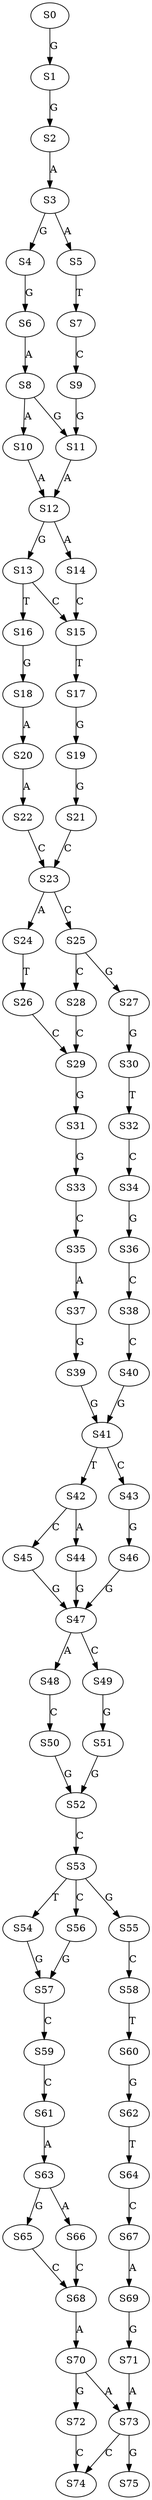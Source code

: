 strict digraph  {
	S0 -> S1 [ label = G ];
	S1 -> S2 [ label = G ];
	S2 -> S3 [ label = A ];
	S3 -> S4 [ label = G ];
	S3 -> S5 [ label = A ];
	S4 -> S6 [ label = G ];
	S5 -> S7 [ label = T ];
	S6 -> S8 [ label = A ];
	S7 -> S9 [ label = C ];
	S8 -> S10 [ label = A ];
	S8 -> S11 [ label = G ];
	S9 -> S11 [ label = G ];
	S10 -> S12 [ label = A ];
	S11 -> S12 [ label = A ];
	S12 -> S13 [ label = G ];
	S12 -> S14 [ label = A ];
	S13 -> S15 [ label = C ];
	S13 -> S16 [ label = T ];
	S14 -> S15 [ label = C ];
	S15 -> S17 [ label = T ];
	S16 -> S18 [ label = G ];
	S17 -> S19 [ label = G ];
	S18 -> S20 [ label = A ];
	S19 -> S21 [ label = G ];
	S20 -> S22 [ label = A ];
	S21 -> S23 [ label = C ];
	S22 -> S23 [ label = C ];
	S23 -> S24 [ label = A ];
	S23 -> S25 [ label = C ];
	S24 -> S26 [ label = T ];
	S25 -> S27 [ label = G ];
	S25 -> S28 [ label = C ];
	S26 -> S29 [ label = C ];
	S27 -> S30 [ label = G ];
	S28 -> S29 [ label = C ];
	S29 -> S31 [ label = G ];
	S30 -> S32 [ label = T ];
	S31 -> S33 [ label = G ];
	S32 -> S34 [ label = C ];
	S33 -> S35 [ label = C ];
	S34 -> S36 [ label = G ];
	S35 -> S37 [ label = A ];
	S36 -> S38 [ label = C ];
	S37 -> S39 [ label = G ];
	S38 -> S40 [ label = C ];
	S39 -> S41 [ label = G ];
	S40 -> S41 [ label = G ];
	S41 -> S42 [ label = T ];
	S41 -> S43 [ label = C ];
	S42 -> S44 [ label = A ];
	S42 -> S45 [ label = C ];
	S43 -> S46 [ label = G ];
	S44 -> S47 [ label = G ];
	S45 -> S47 [ label = G ];
	S46 -> S47 [ label = G ];
	S47 -> S48 [ label = A ];
	S47 -> S49 [ label = C ];
	S48 -> S50 [ label = C ];
	S49 -> S51 [ label = G ];
	S50 -> S52 [ label = G ];
	S51 -> S52 [ label = G ];
	S52 -> S53 [ label = C ];
	S53 -> S54 [ label = T ];
	S53 -> S55 [ label = G ];
	S53 -> S56 [ label = C ];
	S54 -> S57 [ label = G ];
	S55 -> S58 [ label = C ];
	S56 -> S57 [ label = G ];
	S57 -> S59 [ label = C ];
	S58 -> S60 [ label = T ];
	S59 -> S61 [ label = C ];
	S60 -> S62 [ label = G ];
	S61 -> S63 [ label = A ];
	S62 -> S64 [ label = T ];
	S63 -> S65 [ label = G ];
	S63 -> S66 [ label = A ];
	S64 -> S67 [ label = C ];
	S65 -> S68 [ label = C ];
	S66 -> S68 [ label = C ];
	S67 -> S69 [ label = A ];
	S68 -> S70 [ label = A ];
	S69 -> S71 [ label = G ];
	S70 -> S72 [ label = G ];
	S70 -> S73 [ label = A ];
	S71 -> S73 [ label = A ];
	S72 -> S74 [ label = C ];
	S73 -> S75 [ label = G ];
	S73 -> S74 [ label = C ];
}
